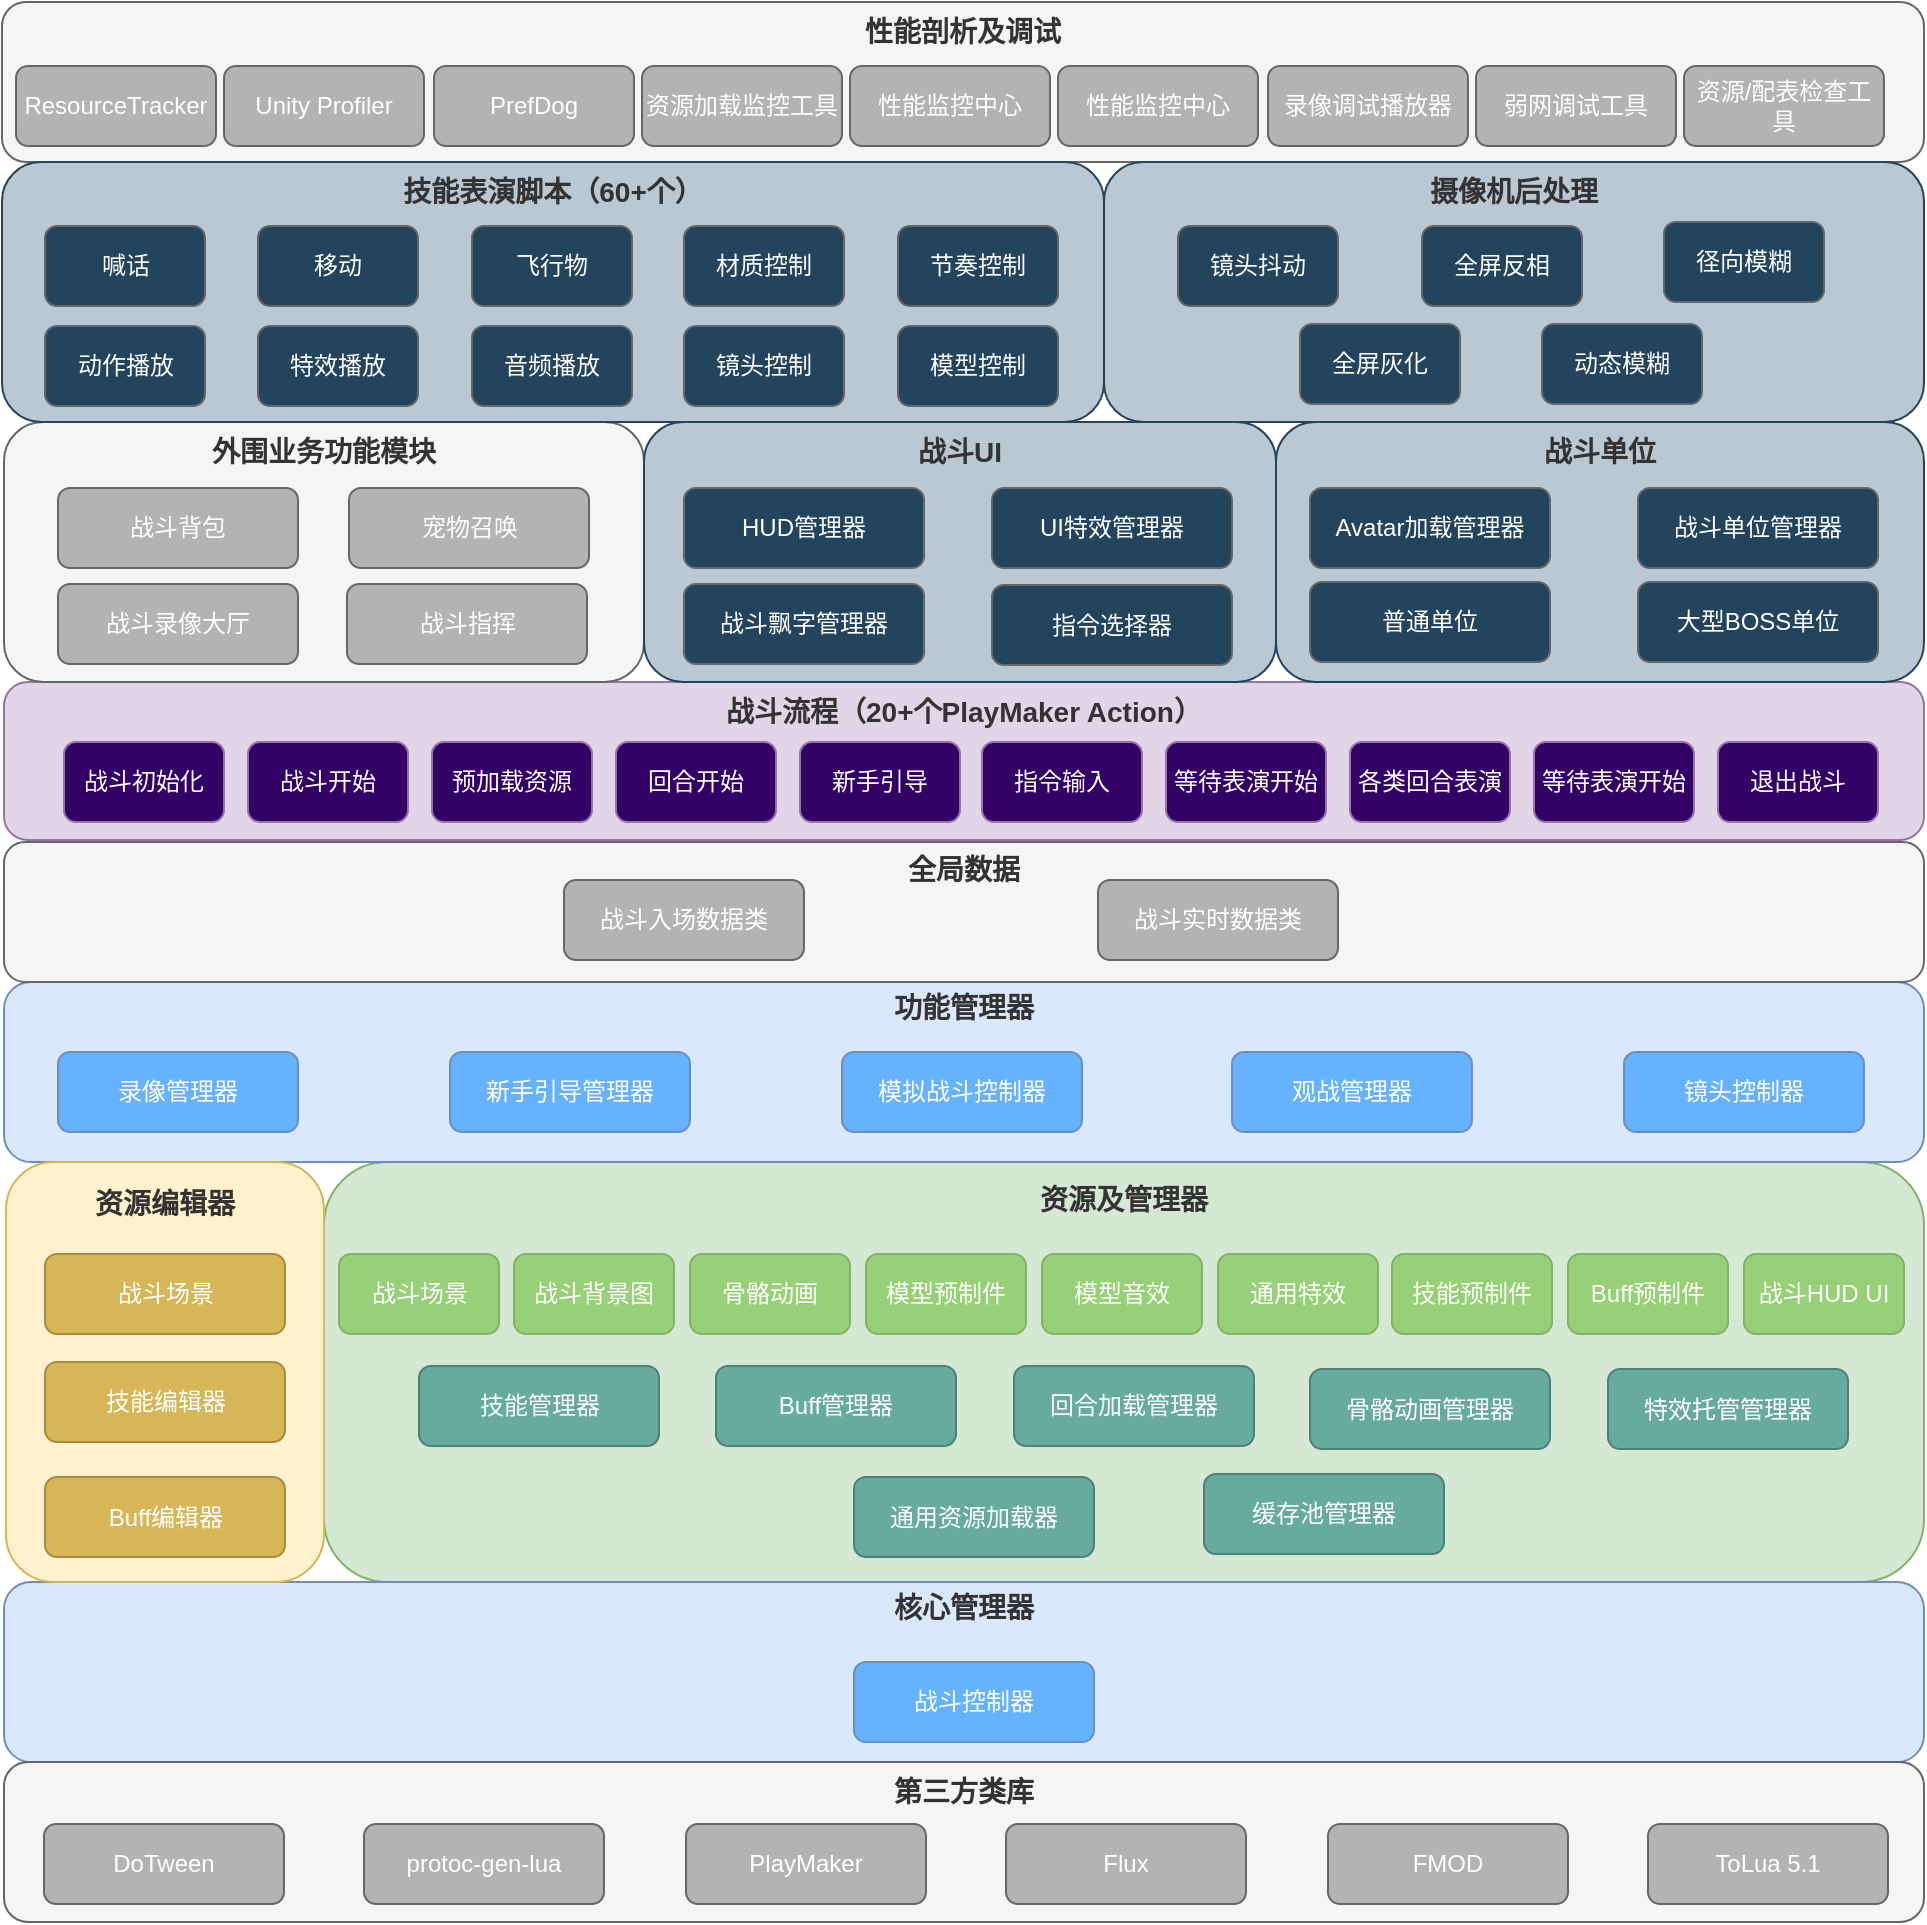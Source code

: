 <mxfile version="12.2.3" type="github" pages="1"><diagram id="1tFBjQXxCnJjc-D97ZSx" name="第 1 页"><mxGraphModel dx="1422" dy="745" grid="1" gridSize="10" guides="1" tooltips="1" connect="1" arrows="1" fold="1" page="1" pageScale="1" pageWidth="827" pageHeight="1169" math="0" shadow="0"><root><mxCell id="0"/><mxCell id="1" parent="0"/><mxCell id="dGIeEemJGuZwDW8LSw9N-1" value="&lt;font style=&quot;font-size: 18px&quot;&gt;&lt;b style=&quot;font-size: 14px&quot;&gt;&lt;font color=&quot;#333333&quot; style=&quot;font-size: 14px&quot;&gt;资源及管理器&lt;br&gt;&lt;br&gt;&lt;br&gt;&lt;br&gt;&lt;br&gt;&lt;br&gt;&lt;br&gt;&lt;br&gt;&lt;/font&gt;&lt;/b&gt;&lt;br&gt;&lt;/font&gt;" style="rounded=1;whiteSpace=wrap;html=1;strokeColor=#82b366;fillColor=#d5e8d4;" vertex="1" parent="1"><mxGeometry x="201" y="620" width="800" height="210" as="geometry"/></mxCell><mxCell id="dGIeEemJGuZwDW8LSw9N-2" value="&lt;font style=&quot;font-size: 18px&quot;&gt;&lt;b style=&quot;font-size: 14px&quot;&gt;&lt;font color=&quot;#333333&quot; style=&quot;font-size: 14px&quot;&gt;核心管理器&lt;br&gt;&lt;br&gt;&lt;br&gt;&lt;/font&gt;&lt;/b&gt;&lt;br&gt;&lt;/font&gt;" style="rounded=1;whiteSpace=wrap;html=1;strokeColor=#6c8ebf;fillColor=#dae8fc;" vertex="1" parent="1"><mxGeometry x="41" y="830" width="960" height="90" as="geometry"/></mxCell><mxCell id="dGIeEemJGuZwDW8LSw9N-3" value="&lt;font color=&quot;#ffffff&quot;&gt;战斗控制器&lt;/font&gt;" style="rounded=1;whiteSpace=wrap;html=1;fillColor=#66B2FF;strokeColor=#6c8ebf;" vertex="1" parent="1"><mxGeometry x="466" y="870" width="120" height="40" as="geometry"/></mxCell><mxCell id="dGIeEemJGuZwDW8LSw9N-4" value="&lt;font color=&quot;#ffffff&quot;&gt;骨骼动画管理器&lt;/font&gt;" style="rounded=1;whiteSpace=wrap;html=1;fillColor=#67AB9F;strokeColor=#4D8077;" vertex="1" parent="1"><mxGeometry x="694" y="723.5" width="120" height="40" as="geometry"/></mxCell><mxCell id="dGIeEemJGuZwDW8LSw9N-5" value="&lt;font color=&quot;#ffffff&quot;&gt;缓存池管理器&lt;/font&gt;" style="rounded=1;whiteSpace=wrap;html=1;fillColor=#67AB9F;strokeColor=#4D8077;" vertex="1" parent="1"><mxGeometry x="641" y="776" width="120" height="40" as="geometry"/></mxCell><mxCell id="dGIeEemJGuZwDW8LSw9N-6" value="&lt;font color=&quot;#ffffff&quot;&gt;回合加载管理器&lt;/font&gt;" style="rounded=1;whiteSpace=wrap;html=1;fillColor=#67AB9F;strokeColor=#4D8077;" vertex="1" parent="1"><mxGeometry x="546" y="722" width="120" height="40" as="geometry"/></mxCell><mxCell id="dGIeEemJGuZwDW8LSw9N-7" value="&lt;font style=&quot;font-size: 14px&quot;&gt;&lt;font color=&quot;#333333&quot; style=&quot;font-size: 14px&quot;&gt;&lt;b&gt;第三方类库&lt;br&gt;&lt;/b&gt;&lt;/font&gt;&lt;br&gt;&lt;br&gt;&lt;br&gt;&lt;/font&gt;" style="rounded=1;whiteSpace=wrap;html=1;strokeColor=#666666;fillColor=#f5f5f5;fontColor=#333333;" vertex="1" parent="1"><mxGeometry x="41" y="920" width="960" height="80" as="geometry"/></mxCell><mxCell id="dGIeEemJGuZwDW8LSw9N-8" value="&lt;font color=&quot;#ffffff&quot;&gt;特效托管管理器&lt;/font&gt;" style="rounded=1;whiteSpace=wrap;html=1;fillColor=#67AB9F;strokeColor=#4D8077;" vertex="1" parent="1"><mxGeometry x="843" y="723.5" width="120" height="40" as="geometry"/></mxCell><mxCell id="dGIeEemJGuZwDW8LSw9N-9" value="&lt;font color=&quot;#ffffff&quot;&gt;DoTween&lt;/font&gt;" style="rounded=1;whiteSpace=wrap;html=1;fillColor=#B3B3B3;strokeColor=#666666;fontColor=#333333;" vertex="1" parent="1"><mxGeometry x="61" y="951" width="120" height="40" as="geometry"/></mxCell><mxCell id="dGIeEemJGuZwDW8LSw9N-10" value="&lt;span style=&quot;text-align: left ; white-space: nowrap&quot;&gt;&lt;font color=&quot;#ffffff&quot;&gt;protoc-gen-lua&lt;/font&gt;&lt;/span&gt;" style="rounded=1;whiteSpace=wrap;html=1;fillColor=#B3B3B3;strokeColor=#666666;fontColor=#333333;" vertex="1" parent="1"><mxGeometry x="221" y="951" width="120" height="40" as="geometry"/></mxCell><mxCell id="dGIeEemJGuZwDW8LSw9N-11" value="&lt;span style=&quot;text-align: left ; white-space: nowrap&quot;&gt;&lt;font color=&quot;#ffffff&quot;&gt;PlayMaker&lt;br&gt;&lt;/font&gt;&lt;/span&gt;" style="rounded=1;whiteSpace=wrap;html=1;fillColor=#B3B3B3;strokeColor=#666666;fontColor=#333333;" vertex="1" parent="1"><mxGeometry x="382" y="951" width="120" height="40" as="geometry"/></mxCell><mxCell id="dGIeEemJGuZwDW8LSw9N-12" value="&lt;span style=&quot;text-align: left ; white-space: nowrap&quot;&gt;&lt;font color=&quot;#ffffff&quot;&gt;Flux&lt;br&gt;&lt;/font&gt;&lt;/span&gt;" style="rounded=1;whiteSpace=wrap;html=1;fillColor=#B3B3B3;strokeColor=#666666;fontColor=#333333;" vertex="1" parent="1"><mxGeometry x="542" y="951" width="120" height="40" as="geometry"/></mxCell><mxCell id="dGIeEemJGuZwDW8LSw9N-13" value="&lt;span style=&quot;text-align: left ; white-space: nowrap&quot;&gt;&lt;font color=&quot;#ffffff&quot;&gt;ToLua 5.1&lt;br&gt;&lt;/font&gt;&lt;/span&gt;" style="rounded=1;whiteSpace=wrap;html=1;fillColor=#B3B3B3;strokeColor=#666666;fontColor=#333333;" vertex="1" parent="1"><mxGeometry x="863" y="951" width="120" height="40" as="geometry"/></mxCell><mxCell id="dGIeEemJGuZwDW8LSw9N-14" value="&lt;font color=&quot;#ffffff&quot;&gt;骨骼动画&lt;/font&gt;" style="rounded=1;whiteSpace=wrap;html=1;fillColor=#97D077;strokeColor=#82B366;" vertex="1" parent="1"><mxGeometry x="384" y="666" width="80" height="40" as="geometry"/></mxCell><mxCell id="dGIeEemJGuZwDW8LSw9N-15" value="&lt;font color=&quot;#ffffff&quot;&gt;模型预制件&lt;/font&gt;" style="rounded=1;whiteSpace=wrap;html=1;fillColor=#97D077;strokeColor=#82B366;" vertex="1" parent="1"><mxGeometry x="472" y="666" width="80" height="40" as="geometry"/></mxCell><mxCell id="dGIeEemJGuZwDW8LSw9N-16" value="&lt;font color=&quot;#ffffff&quot;&gt;Buff预制件&lt;/font&gt;" style="rounded=1;whiteSpace=wrap;html=1;fillColor=#97D077;strokeColor=#82B366;" vertex="1" parent="1"><mxGeometry x="823" y="666" width="80" height="40" as="geometry"/></mxCell><mxCell id="dGIeEemJGuZwDW8LSw9N-17" value="&lt;font color=&quot;#ffffff&quot;&gt;通用特效&lt;/font&gt;" style="rounded=1;whiteSpace=wrap;html=1;fillColor=#97D077;strokeColor=#82B366;" vertex="1" parent="1"><mxGeometry x="648" y="666" width="80" height="40" as="geometry"/></mxCell><mxCell id="dGIeEemJGuZwDW8LSw9N-18" value="&lt;font color=&quot;#ffffff&quot;&gt;战斗场景&lt;/font&gt;" style="rounded=1;whiteSpace=wrap;html=1;fillColor=#97D077;strokeColor=#82B366;" vertex="1" parent="1"><mxGeometry x="208.5" y="666" width="80" height="40" as="geometry"/></mxCell><mxCell id="dGIeEemJGuZwDW8LSw9N-19" value="&lt;font color=&quot;#ffffff&quot;&gt;技能预制件&lt;/font&gt;" style="rounded=1;whiteSpace=wrap;html=1;fillColor=#97D077;strokeColor=#82B366;" vertex="1" parent="1"><mxGeometry x="735" y="666" width="80" height="40" as="geometry"/></mxCell><mxCell id="dGIeEemJGuZwDW8LSw9N-20" value="&lt;font color=&quot;#ffffff&quot;&gt;战斗HUD UI&lt;br&gt;&lt;/font&gt;" style="rounded=1;whiteSpace=wrap;html=1;fillColor=#97D077;strokeColor=#82B366;" vertex="1" parent="1"><mxGeometry x="911" y="666" width="80" height="40" as="geometry"/></mxCell><mxCell id="dGIeEemJGuZwDW8LSw9N-21" value="&lt;font color=&quot;#ffffff&quot;&gt;战斗背景图&lt;/font&gt;" style="rounded=1;whiteSpace=wrap;html=1;fillColor=#97D077;strokeColor=#82B366;" vertex="1" parent="1"><mxGeometry x="296" y="666" width="80" height="40" as="geometry"/></mxCell><mxCell id="dGIeEemJGuZwDW8LSw9N-22" value="&lt;font color=&quot;#ffffff&quot;&gt;模型音效&lt;/font&gt;" style="rounded=1;whiteSpace=wrap;html=1;fillColor=#97D077;strokeColor=#82B366;" vertex="1" parent="1"><mxGeometry x="560" y="666" width="80" height="40" as="geometry"/></mxCell><mxCell id="dGIeEemJGuZwDW8LSw9N-23" value="&lt;font color=&quot;#ffffff&quot;&gt;通用资源加载器&lt;/font&gt;" style="rounded=1;whiteSpace=wrap;html=1;fillColor=#67AB9F;strokeColor=#4D8077;" vertex="1" parent="1"><mxGeometry x="466" y="777.5" width="120" height="40" as="geometry"/></mxCell><mxCell id="dGIeEemJGuZwDW8LSw9N-24" value="&lt;font style=&quot;font-size: 18px&quot;&gt;&lt;b style=&quot;font-size: 14px&quot;&gt;&lt;font color=&quot;#333333&quot; style=&quot;font-size: 14px&quot;&gt;功能管理器&lt;br&gt;&lt;br&gt;&lt;br&gt;&lt;/font&gt;&lt;/b&gt;&lt;br&gt;&lt;/font&gt;" style="rounded=1;whiteSpace=wrap;html=1;strokeColor=#6c8ebf;fillColor=#dae8fc;" vertex="1" parent="1"><mxGeometry x="41" y="530" width="960" height="90" as="geometry"/></mxCell><mxCell id="dGIeEemJGuZwDW8LSw9N-25" value="&lt;span style=&quot;color: rgb(255 , 255 , 255)&quot;&gt;录像管理器&lt;/span&gt;" style="rounded=1;whiteSpace=wrap;html=1;fillColor=#66B2FF;strokeColor=#6c8ebf;" vertex="1" parent="1"><mxGeometry x="68" y="565" width="120" height="40" as="geometry"/></mxCell><mxCell id="dGIeEemJGuZwDW8LSw9N-26" value="&lt;span style=&quot;color: rgb(255 , 255 , 255)&quot;&gt;新手引导管理器&lt;/span&gt;" style="rounded=1;whiteSpace=wrap;html=1;fillColor=#66B2FF;strokeColor=#6c8ebf;" vertex="1" parent="1"><mxGeometry x="264" y="565" width="120" height="40" as="geometry"/></mxCell><mxCell id="dGIeEemJGuZwDW8LSw9N-27" value="&lt;span style=&quot;color: rgb(255 , 255 , 255)&quot;&gt;模拟战斗控制器&lt;/span&gt;" style="rounded=1;whiteSpace=wrap;html=1;fillColor=#66B2FF;strokeColor=#6c8ebf;" vertex="1" parent="1"><mxGeometry x="460" y="565" width="120" height="40" as="geometry"/></mxCell><mxCell id="dGIeEemJGuZwDW8LSw9N-28" value="&lt;span style=&quot;color: rgb(255 , 255 , 255)&quot;&gt;观战管理器&lt;/span&gt;" style="rounded=1;whiteSpace=wrap;html=1;fillColor=#66B2FF;strokeColor=#6c8ebf;" vertex="1" parent="1"><mxGeometry x="655" y="565" width="120" height="40" as="geometry"/></mxCell><mxCell id="dGIeEemJGuZwDW8LSw9N-29" value="&lt;span style=&quot;color: rgb(255 , 255 , 255)&quot;&gt;镜头控制器&lt;/span&gt;" style="rounded=1;whiteSpace=wrap;html=1;fillColor=#66B2FF;strokeColor=#6c8ebf;" vertex="1" parent="1"><mxGeometry x="851" y="565" width="120" height="40" as="geometry"/></mxCell><mxCell id="dGIeEemJGuZwDW8LSw9N-30" value="&lt;font style=&quot;font-size: 18px&quot;&gt;&lt;b style=&quot;font-size: 14px&quot;&gt;&lt;font color=&quot;#333333&quot; style=&quot;font-size: 14px&quot;&gt;&lt;br&gt;全局数据&lt;br&gt;&lt;br&gt;&lt;br&gt;&lt;/font&gt;&lt;/b&gt;&lt;br&gt;&lt;/font&gt;" style="rounded=1;whiteSpace=wrap;html=1;strokeColor=#666666;fillColor=#f5f5f5;fontColor=#333333;" vertex="1" parent="1"><mxGeometry x="41" y="460" width="960" height="70" as="geometry"/></mxCell><mxCell id="dGIeEemJGuZwDW8LSw9N-31" value="&lt;font color=&quot;#ffffff&quot;&gt;战斗入场数据类&lt;/font&gt;" style="rounded=1;whiteSpace=wrap;html=1;fillColor=#B3B3B3;strokeColor=#666666;fontColor=#333333;" vertex="1" parent="1"><mxGeometry x="321" y="479" width="120" height="40" as="geometry"/></mxCell><mxCell id="dGIeEemJGuZwDW8LSw9N-32" value="&lt;font color=&quot;#ffffff&quot;&gt;战斗实时数据类&lt;/font&gt;" style="rounded=1;whiteSpace=wrap;html=1;fillColor=#B3B3B3;strokeColor=#666666;fontColor=#333333;" vertex="1" parent="1"><mxGeometry x="588" y="479" width="120" height="40" as="geometry"/></mxCell><mxCell id="dGIeEemJGuZwDW8LSw9N-33" value="&lt;font style=&quot;font-size: 14px&quot;&gt;&lt;b style=&quot;color: rgb(51 , 51 , 51)&quot;&gt;战斗流程（20+个PlayMaker Action）&lt;/b&gt;&lt;b style=&quot;font-size: 14px&quot;&gt;&lt;font color=&quot;#333333&quot; style=&quot;font-size: 14px&quot;&gt;&lt;br&gt;&lt;br&gt;&lt;br&gt;&lt;/font&gt;&lt;/b&gt;&lt;br&gt;&lt;/font&gt;" style="rounded=1;whiteSpace=wrap;html=1;fillColor=#e1d5e7;strokeColor=#9673a6;" vertex="1" parent="1"><mxGeometry x="41" y="380" width="960" height="79" as="geometry"/></mxCell><mxCell id="dGIeEemJGuZwDW8LSw9N-34" value="&lt;span style=&quot;color: rgb(255 , 255 , 255)&quot;&gt;战斗初始化&lt;/span&gt;" style="rounded=1;whiteSpace=wrap;html=1;fillColor=#330066;strokeColor=#9673A6;" vertex="1" parent="1"><mxGeometry x="71" y="410" width="80" height="40" as="geometry"/></mxCell><mxCell id="dGIeEemJGuZwDW8LSw9N-35" value="&lt;span style=&quot;color: rgb(255 , 255 , 255)&quot;&gt;等待表演开始&lt;/span&gt;" style="rounded=1;whiteSpace=wrap;html=1;fillColor=#330066;strokeColor=#9673A6;" vertex="1" parent="1"><mxGeometry x="806" y="410" width="80" height="40" as="geometry"/></mxCell><mxCell id="dGIeEemJGuZwDW8LSw9N-36" value="&lt;span style=&quot;color: rgb(255 , 255 , 255)&quot;&gt;战斗开始&lt;/span&gt;" style="rounded=1;whiteSpace=wrap;html=1;fillColor=#330066;strokeColor=#9673A6;" vertex="1" parent="1"><mxGeometry x="163" y="410" width="80" height="40" as="geometry"/></mxCell><mxCell id="dGIeEemJGuZwDW8LSw9N-37" value="&lt;span style=&quot;color: rgb(255 , 255 , 255)&quot;&gt;预加载资源&lt;/span&gt;" style="rounded=1;whiteSpace=wrap;html=1;fillColor=#330066;strokeColor=#9673A6;" vertex="1" parent="1"><mxGeometry x="255" y="410" width="80" height="40" as="geometry"/></mxCell><mxCell id="dGIeEemJGuZwDW8LSw9N-38" value="&lt;span style=&quot;color: rgb(255 , 255 , 255)&quot;&gt;回合开始&lt;/span&gt;" style="rounded=1;whiteSpace=wrap;html=1;fillColor=#330066;strokeColor=#9673A6;" vertex="1" parent="1"><mxGeometry x="347" y="410" width="80" height="40" as="geometry"/></mxCell><mxCell id="dGIeEemJGuZwDW8LSw9N-39" value="&lt;span style=&quot;color: rgb(255 , 255 , 255)&quot;&gt;新手引导&lt;/span&gt;" style="rounded=1;whiteSpace=wrap;html=1;fillColor=#330066;strokeColor=#9673A6;" vertex="1" parent="1"><mxGeometry x="439" y="410" width="80" height="40" as="geometry"/></mxCell><mxCell id="dGIeEemJGuZwDW8LSw9N-40" value="&lt;span style=&quot;color: rgb(255 , 255 , 255)&quot;&gt;指令输入&lt;/span&gt;" style="rounded=1;whiteSpace=wrap;html=1;fillColor=#330066;strokeColor=#9673A6;" vertex="1" parent="1"><mxGeometry x="530" y="410" width="80" height="40" as="geometry"/></mxCell><mxCell id="dGIeEemJGuZwDW8LSw9N-41" value="&lt;font color=&quot;#ffffff&quot;&gt;等待表演开始&lt;/font&gt;" style="rounded=1;whiteSpace=wrap;html=1;fillColor=#330066;strokeColor=#9673A6;" vertex="1" parent="1"><mxGeometry x="622" y="410" width="80" height="40" as="geometry"/></mxCell><mxCell id="dGIeEemJGuZwDW8LSw9N-42" value="&lt;font color=&quot;#ffffff&quot;&gt;各类回合表演&lt;/font&gt;" style="rounded=1;whiteSpace=wrap;html=1;fillColor=#330066;strokeColor=#9673A6;" vertex="1" parent="1"><mxGeometry x="714" y="410" width="80" height="40" as="geometry"/></mxCell><mxCell id="dGIeEemJGuZwDW8LSw9N-43" value="&lt;span style=&quot;color: rgb(255 , 255 , 255)&quot;&gt;退出战斗&lt;/span&gt;" style="rounded=1;whiteSpace=wrap;html=1;fillColor=#330066;strokeColor=#9673A6;" vertex="1" parent="1"><mxGeometry x="898" y="410" width="80" height="40" as="geometry"/></mxCell><mxCell id="dGIeEemJGuZwDW8LSw9N-44" value="&lt;font style=&quot;font-size: 14px&quot;&gt;&lt;b style=&quot;color: rgb(51 , 51 , 51)&quot;&gt;资源编辑器&lt;/b&gt;&lt;b style=&quot;font-size: 14px&quot;&gt;&lt;font color=&quot;#333333&quot; style=&quot;font-size: 14px&quot;&gt;&lt;br&gt;&lt;br&gt;&lt;br&gt;&lt;br&gt;&lt;br&gt;&lt;br&gt;&lt;br&gt;&lt;br&gt;&lt;br&gt;&lt;br&gt;&lt;/font&gt;&lt;/b&gt;&lt;br&gt;&lt;/font&gt;" style="rounded=1;whiteSpace=wrap;html=1;fillColor=#FFF2CC;strokeColor=#d6b656;" vertex="1" parent="1"><mxGeometry x="42" y="620" width="159" height="210" as="geometry"/></mxCell><mxCell id="dGIeEemJGuZwDW8LSw9N-45" value="&lt;font color=&quot;#ffffff&quot;&gt;战斗场景&lt;/font&gt;" style="rounded=1;whiteSpace=wrap;html=1;fillColor=#D6B656;strokeColor=#A68C42;" vertex="1" parent="1"><mxGeometry x="61.5" y="666" width="120" height="40" as="geometry"/></mxCell><mxCell id="dGIeEemJGuZwDW8LSw9N-46" value="&lt;font color=&quot;#ffffff&quot;&gt;技能编辑器&lt;/font&gt;" style="rounded=1;whiteSpace=wrap;html=1;fillColor=#D6B656;strokeColor=#A68C42;fontColor=#ffffff;" vertex="1" parent="1"><mxGeometry x="61.5" y="720" width="120" height="40" as="geometry"/></mxCell><mxCell id="dGIeEemJGuZwDW8LSw9N-47" value="&lt;font color=&quot;#ffffff&quot;&gt;Buff编辑器&lt;/font&gt;" style="rounded=1;whiteSpace=wrap;html=1;fillColor=#D6B656;strokeColor=#A68C42;fontColor=#ffffff;" vertex="1" parent="1"><mxGeometry x="61.5" y="777.5" width="120" height="40" as="geometry"/></mxCell><mxCell id="dGIeEemJGuZwDW8LSw9N-48" value="&lt;font style=&quot;font-size: 14px&quot;&gt;&lt;b style=&quot;color: rgb(51 , 51 , 51)&quot;&gt;外围业务功能模块&lt;/b&gt;&lt;b style=&quot;font-size: 14px&quot;&gt;&lt;font color=&quot;#333333&quot; style=&quot;font-size: 14px&quot;&gt;&lt;br&gt;&lt;br&gt;&lt;br&gt;&lt;br&gt;&lt;br&gt;&lt;br&gt;&lt;/font&gt;&lt;/b&gt;&lt;br&gt;&lt;/font&gt;" style="rounded=1;whiteSpace=wrap;html=1;fillColor=#f5f5f5;strokeColor=#666666;fontColor=#333333;" vertex="1" parent="1"><mxGeometry x="41" y="250" width="320" height="130" as="geometry"/></mxCell><mxCell id="dGIeEemJGuZwDW8LSw9N-49" value="&lt;font color=&quot;#ffffff&quot;&gt;战斗背包&lt;/font&gt;" style="rounded=1;whiteSpace=wrap;html=1;fillColor=#B3B3B3;strokeColor=#666666;fontColor=#333333;" vertex="1" parent="1"><mxGeometry x="68" y="283" width="120" height="40" as="geometry"/></mxCell><mxCell id="dGIeEemJGuZwDW8LSw9N-50" value="&lt;font color=&quot;#ffffff&quot;&gt;宠物召唤&lt;/font&gt;" style="rounded=1;whiteSpace=wrap;html=1;fillColor=#B3B3B3;strokeColor=#666666;fontColor=#333333;" vertex="1" parent="1"><mxGeometry x="213.5" y="283" width="120" height="40" as="geometry"/></mxCell><mxCell id="dGIeEemJGuZwDW8LSw9N-51" value="&lt;font color=&quot;#ffffff&quot;&gt;战斗录像大厅&lt;/font&gt;" style="rounded=1;whiteSpace=wrap;html=1;fillColor=#B3B3B3;strokeColor=#666666;fontColor=#333333;" vertex="1" parent="1"><mxGeometry x="68" y="331" width="120" height="40" as="geometry"/></mxCell><mxCell id="dGIeEemJGuZwDW8LSw9N-52" value="&lt;font color=&quot;#ffffff&quot;&gt;战斗指挥&lt;/font&gt;" style="rounded=1;whiteSpace=wrap;html=1;fillColor=#B3B3B3;strokeColor=#666666;fontColor=#333333;" vertex="1" parent="1"><mxGeometry x="212.5" y="331" width="120" height="40" as="geometry"/></mxCell><mxCell id="dGIeEemJGuZwDW8LSw9N-53" value="&lt;font style=&quot;font-size: 14px&quot;&gt;&lt;b style=&quot;color: rgb(51 , 51 , 51)&quot;&gt;战斗UI&lt;/b&gt;&lt;b style=&quot;font-size: 14px&quot;&gt;&lt;font color=&quot;#333333&quot; style=&quot;font-size: 14px&quot;&gt;&lt;br&gt;&lt;br&gt;&lt;br&gt;&lt;br&gt;&lt;br&gt;&lt;br&gt;&lt;/font&gt;&lt;/b&gt;&lt;br&gt;&lt;/font&gt;" style="rounded=1;whiteSpace=wrap;html=1;fillColor=#bac8d3;strokeColor=#23445d;" vertex="1" parent="1"><mxGeometry x="361" y="250" width="316" height="130" as="geometry"/></mxCell><mxCell id="dGIeEemJGuZwDW8LSw9N-54" value="&lt;font color=&quot;#ffffff&quot;&gt;HUD管理器&lt;/font&gt;" style="rounded=1;whiteSpace=wrap;html=1;fillColor=#23445D;strokeColor=#666666;fontColor=#333333;" vertex="1" parent="1"><mxGeometry x="381" y="283" width="120" height="40" as="geometry"/></mxCell><mxCell id="dGIeEemJGuZwDW8LSw9N-55" value="&lt;font color=&quot;#ffffff&quot;&gt;UI特效管理器&lt;/font&gt;" style="rounded=1;whiteSpace=wrap;html=1;fillColor=#23445D;strokeColor=#666666;fontColor=#333333;" vertex="1" parent="1"><mxGeometry x="535" y="283" width="120" height="40" as="geometry"/></mxCell><mxCell id="dGIeEemJGuZwDW8LSw9N-56" value="&lt;font color=&quot;#ffffff&quot;&gt;战斗飘字管理器&lt;/font&gt;" style="rounded=1;whiteSpace=wrap;html=1;fillColor=#23445D;strokeColor=#666666;fontColor=#333333;" vertex="1" parent="1"><mxGeometry x="381" y="331" width="120" height="40" as="geometry"/></mxCell><mxCell id="dGIeEemJGuZwDW8LSw9N-57" value="&lt;font color=&quot;#ffffff&quot;&gt;指令选择器&lt;/font&gt;" style="rounded=1;whiteSpace=wrap;html=1;fillColor=#23445D;strokeColor=#666666;fontColor=#333333;" vertex="1" parent="1"><mxGeometry x="535" y="331.5" width="120" height="40" as="geometry"/></mxCell><mxCell id="dGIeEemJGuZwDW8LSw9N-58" value="&lt;font style=&quot;font-size: 14px&quot;&gt;&lt;b style=&quot;color: rgb(51 , 51 , 51)&quot;&gt;战斗单位&lt;/b&gt;&lt;b style=&quot;font-size: 14px&quot;&gt;&lt;font color=&quot;#333333&quot; style=&quot;font-size: 14px&quot;&gt;&lt;br&gt;&lt;br&gt;&lt;br&gt;&lt;br&gt;&lt;br&gt;&lt;br&gt;&lt;/font&gt;&lt;/b&gt;&lt;br&gt;&lt;/font&gt;" style="rounded=1;whiteSpace=wrap;html=1;fillColor=#bac8d3;strokeColor=#23445d;" vertex="1" parent="1"><mxGeometry x="677" y="250" width="324" height="130" as="geometry"/></mxCell><mxCell id="dGIeEemJGuZwDW8LSw9N-59" value="&lt;font color=&quot;#ffffff&quot;&gt;Avatar加载管理器&lt;/font&gt;" style="rounded=1;whiteSpace=wrap;html=1;fillColor=#23445D;strokeColor=#666666;" vertex="1" parent="1"><mxGeometry x="694" y="283" width="120" height="40" as="geometry"/></mxCell><mxCell id="dGIeEemJGuZwDW8LSw9N-60" value="&lt;font color=&quot;#ffffff&quot;&gt;战斗单位管理器&lt;/font&gt;" style="rounded=1;whiteSpace=wrap;html=1;fillColor=#23445D;strokeColor=#666666;" vertex="1" parent="1"><mxGeometry x="858" y="283" width="120" height="40" as="geometry"/></mxCell><mxCell id="dGIeEemJGuZwDW8LSw9N-61" value="&lt;font color=&quot;#ffffff&quot;&gt;普通单位&lt;/font&gt;" style="rounded=1;whiteSpace=wrap;html=1;fillColor=#23445D;strokeColor=#666666;" vertex="1" parent="1"><mxGeometry x="694" y="330" width="120" height="40" as="geometry"/></mxCell><mxCell id="dGIeEemJGuZwDW8LSw9N-62" value="&lt;font color=&quot;#ffffff&quot;&gt;大型BOSS单位&lt;/font&gt;" style="rounded=1;whiteSpace=wrap;html=1;fillColor=#23445D;strokeColor=#666666;" vertex="1" parent="1"><mxGeometry x="858" y="330" width="120" height="40" as="geometry"/></mxCell><mxCell id="dGIeEemJGuZwDW8LSw9N-63" value="&lt;font style=&quot;font-size: 14px&quot;&gt;&lt;b&gt;性能剖析及调试&lt;/b&gt;&lt;b style=&quot;font-size: 14px&quot;&gt;&lt;font color=&quot;#333333&quot; style=&quot;font-size: 14px&quot;&gt;&lt;br&gt;&lt;br&gt;&lt;br&gt;&lt;/font&gt;&lt;/b&gt;&lt;br&gt;&lt;/font&gt;" style="rounded=1;whiteSpace=wrap;html=1;fillColor=#f5f5f5;strokeColor=#666666;fontColor=#333333;" vertex="1" parent="1"><mxGeometry x="40" y="40" width="961" height="80" as="geometry"/></mxCell><mxCell id="dGIeEemJGuZwDW8LSw9N-64" value="&lt;span style=&quot;color: rgb(255 , 255 , 255)&quot;&gt;&lt;font style=&quot;font-size: 12px&quot;&gt;ResourceTracker&lt;/font&gt;&lt;/span&gt;" style="rounded=1;whiteSpace=wrap;html=1;fillColor=#B3B3B3;strokeColor=#666666;fontColor=#333333;" vertex="1" parent="1"><mxGeometry x="47" y="72" width="100" height="40" as="geometry"/></mxCell><mxCell id="dGIeEemJGuZwDW8LSw9N-65" value="&lt;span style=&quot;color: rgb(255 , 255 , 255)&quot;&gt;Unity Profiler&lt;/span&gt;" style="rounded=1;whiteSpace=wrap;html=1;fillColor=#B3B3B3;strokeColor=#666666;fontColor=#333333;" vertex="1" parent="1"><mxGeometry x="151" y="72" width="100" height="40" as="geometry"/></mxCell><mxCell id="dGIeEemJGuZwDW8LSw9N-66" value="&lt;span style=&quot;color: rgb(255 , 255 , 255)&quot;&gt;PrefDog&lt;/span&gt;" style="rounded=1;whiteSpace=wrap;html=1;fillColor=#B3B3B3;strokeColor=#666666;fontColor=#333333;" vertex="1" parent="1"><mxGeometry x="256" y="72" width="100" height="40" as="geometry"/></mxCell><mxCell id="dGIeEemJGuZwDW8LSw9N-67" value="&lt;span style=&quot;color: rgb(255 , 255 , 255)&quot;&gt;资源加载监控工具&lt;/span&gt;" style="rounded=1;whiteSpace=wrap;html=1;fillColor=#B3B3B3;strokeColor=#666666;fontColor=#333333;" vertex="1" parent="1"><mxGeometry x="360" y="72" width="100" height="40" as="geometry"/></mxCell><mxCell id="dGIeEemJGuZwDW8LSw9N-68" value="&lt;span style=&quot;color: rgb(255 , 255 , 255)&quot;&gt;性能监控中心&lt;/span&gt;" style="rounded=1;whiteSpace=wrap;html=1;fillColor=#B3B3B3;strokeColor=#666666;fontColor=#333333;" vertex="1" parent="1"><mxGeometry x="464" y="72" width="100" height="40" as="geometry"/></mxCell><mxCell id="dGIeEemJGuZwDW8LSw9N-69" value="&lt;span style=&quot;color: rgb(255 , 255 , 255)&quot;&gt;性能监控中心&lt;/span&gt;" style="rounded=1;whiteSpace=wrap;html=1;fillColor=#B3B3B3;strokeColor=#666666;fontColor=#333333;" vertex="1" parent="1"><mxGeometry x="568" y="72" width="100" height="40" as="geometry"/></mxCell><mxCell id="dGIeEemJGuZwDW8LSw9N-70" value="&lt;span style=&quot;color: rgb(255 , 255 , 255)&quot;&gt;录像调试播放器&lt;/span&gt;" style="rounded=1;whiteSpace=wrap;html=1;fillColor=#B3B3B3;strokeColor=#666666;fontColor=#333333;" vertex="1" parent="1"><mxGeometry x="673" y="72" width="100" height="40" as="geometry"/></mxCell><mxCell id="dGIeEemJGuZwDW8LSw9N-71" value="&lt;span style=&quot;color: rgb(255 , 255 , 255)&quot;&gt;弱网调试工具&lt;/span&gt;" style="rounded=1;whiteSpace=wrap;html=1;fillColor=#B3B3B3;strokeColor=#666666;fontColor=#333333;" vertex="1" parent="1"><mxGeometry x="777" y="72" width="100" height="40" as="geometry"/></mxCell><mxCell id="dGIeEemJGuZwDW8LSw9N-72" value="&lt;span style=&quot;color: rgb(255 , 255 , 255)&quot;&gt;资源/配表检查工具&lt;/span&gt;" style="rounded=1;whiteSpace=wrap;html=1;fillColor=#B3B3B3;strokeColor=#666666;fontColor=#333333;" vertex="1" parent="1"><mxGeometry x="881" y="72" width="100" height="40" as="geometry"/></mxCell><mxCell id="dGIeEemJGuZwDW8LSw9N-73" value="&lt;font style=&quot;font-size: 14px&quot;&gt;&lt;b&gt;&lt;font color=&quot;#333333&quot; style=&quot;font-size: 14px&quot;&gt;技能表演脚本（&lt;/font&gt;&lt;/b&gt;&lt;b&gt;&lt;font color=&quot;#333333&quot; style=&quot;font-size: 14px&quot;&gt;60+个&lt;/font&gt;&lt;/b&gt;&lt;b&gt;&lt;font color=&quot;#333333&quot; style=&quot;font-size: 14px&quot;&gt;）&lt;/font&gt;&lt;/b&gt;&lt;b style=&quot;font-size: 14px&quot;&gt;&lt;font color=&quot;#333333&quot; style=&quot;font-size: 14px&quot;&gt;&lt;br&gt;&lt;br&gt;&lt;br&gt;&lt;br&gt;&lt;/font&gt;&lt;/b&gt;&lt;br&gt;&lt;br&gt;&lt;br&gt;&lt;/font&gt;" style="rounded=1;whiteSpace=wrap;html=1;fillColor=#bac8d3;strokeColor=#23445d;" vertex="1" parent="1"><mxGeometry x="40" y="120" width="551" height="130" as="geometry"/></mxCell><mxCell id="dGIeEemJGuZwDW8LSw9N-74" value="&lt;font color=&quot;#ffffff&quot;&gt;喊话&lt;/font&gt;" style="rounded=1;whiteSpace=wrap;html=1;fillColor=#23445D;strokeColor=#666666;" vertex="1" parent="1"><mxGeometry x="61.5" y="152" width="80" height="40" as="geometry"/></mxCell><mxCell id="dGIeEemJGuZwDW8LSw9N-75" value="&lt;font color=&quot;#ffffff&quot;&gt;移动&lt;/font&gt;" style="rounded=1;whiteSpace=wrap;html=1;fillColor=#23445D;strokeColor=#666666;" vertex="1" parent="1"><mxGeometry x="168" y="152" width="80" height="40" as="geometry"/></mxCell><mxCell id="dGIeEemJGuZwDW8LSw9N-76" value="&lt;font color=&quot;#ffffff&quot;&gt;飞行物&lt;/font&gt;" style="rounded=1;whiteSpace=wrap;html=1;fillColor=#23445D;strokeColor=#666666;" vertex="1" parent="1"><mxGeometry x="275" y="152" width="80" height="40" as="geometry"/></mxCell><mxCell id="dGIeEemJGuZwDW8LSw9N-77" value="&lt;font color=&quot;#ffffff&quot;&gt;材质控制&lt;/font&gt;" style="rounded=1;whiteSpace=wrap;html=1;fillColor=#23445D;strokeColor=#666666;" vertex="1" parent="1"><mxGeometry x="381" y="152" width="80" height="40" as="geometry"/></mxCell><mxCell id="dGIeEemJGuZwDW8LSw9N-78" value="&lt;font color=&quot;#ffffff&quot;&gt;节奏控制&lt;/font&gt;" style="rounded=1;whiteSpace=wrap;html=1;fillColor=#23445D;strokeColor=#666666;" vertex="1" parent="1"><mxGeometry x="488" y="152" width="80" height="40" as="geometry"/></mxCell><mxCell id="dGIeEemJGuZwDW8LSw9N-79" value="&lt;font color=&quot;#ffffff&quot;&gt;动作播放&lt;/font&gt;" style="rounded=1;whiteSpace=wrap;html=1;fillColor=#23445D;strokeColor=#666666;" vertex="1" parent="1"><mxGeometry x="61.5" y="202" width="80" height="40" as="geometry"/></mxCell><mxCell id="dGIeEemJGuZwDW8LSw9N-80" value="&lt;font color=&quot;#ffffff&quot;&gt;特效播放&lt;/font&gt;" style="rounded=1;whiteSpace=wrap;html=1;fillColor=#23445D;strokeColor=#666666;" vertex="1" parent="1"><mxGeometry x="168" y="202" width="80" height="40" as="geometry"/></mxCell><mxCell id="dGIeEemJGuZwDW8LSw9N-81" value="&lt;font color=&quot;#ffffff&quot;&gt;音频播放&lt;/font&gt;" style="rounded=1;whiteSpace=wrap;html=1;fillColor=#23445D;strokeColor=#666666;" vertex="1" parent="1"><mxGeometry x="275" y="202" width="80" height="40" as="geometry"/></mxCell><mxCell id="dGIeEemJGuZwDW8LSw9N-82" value="&lt;span style=&quot;color: rgb(255 , 255 , 255)&quot;&gt;镜头控制&lt;/span&gt;" style="rounded=1;whiteSpace=wrap;html=1;fillColor=#23445D;strokeColor=#666666;" vertex="1" parent="1"><mxGeometry x="381" y="202" width="80" height="40" as="geometry"/></mxCell><mxCell id="dGIeEemJGuZwDW8LSw9N-83" value="&lt;span style=&quot;color: rgb(255 , 255 , 255)&quot;&gt;模型控制&lt;/span&gt;" style="rounded=1;whiteSpace=wrap;html=1;fillColor=#23445D;strokeColor=#666666;" vertex="1" parent="1"><mxGeometry x="488" y="202" width="80" height="40" as="geometry"/></mxCell><mxCell id="dGIeEemJGuZwDW8LSw9N-84" value="&lt;font style=&quot;font-size: 14px&quot;&gt;&lt;b style=&quot;font-size: 14px&quot;&gt;&lt;font color=&quot;#333333&quot; style=&quot;font-size: 14px&quot;&gt;摄像机后处理&lt;br&gt;&lt;br&gt;&lt;br&gt;&lt;br&gt;&lt;/font&gt;&lt;/b&gt;&lt;br&gt;&lt;br&gt;&lt;br&gt;&lt;/font&gt;" style="rounded=1;whiteSpace=wrap;html=1;fillColor=#bac8d3;strokeColor=#23445d;" vertex="1" parent="1"><mxGeometry x="591" y="120" width="410" height="130" as="geometry"/></mxCell><mxCell id="dGIeEemJGuZwDW8LSw9N-85" value="&lt;span style=&quot;color: rgb(255 , 255 , 255)&quot;&gt;镜头抖动&lt;/span&gt;" style="rounded=1;whiteSpace=wrap;html=1;fillColor=#23445D;strokeColor=#666666;" vertex="1" parent="1"><mxGeometry x="628" y="152" width="80" height="40" as="geometry"/></mxCell><mxCell id="dGIeEemJGuZwDW8LSw9N-86" value="&lt;span style=&quot;color: rgb(255 , 255 , 255)&quot;&gt;全屏反相&lt;/span&gt;" style="rounded=1;whiteSpace=wrap;html=1;fillColor=#23445D;strokeColor=#666666;" vertex="1" parent="1"><mxGeometry x="750" y="152" width="80" height="40" as="geometry"/></mxCell><mxCell id="dGIeEemJGuZwDW8LSw9N-87" value="&lt;span style=&quot;color: rgb(255 , 255 , 255)&quot;&gt;径向模糊&lt;/span&gt;" style="rounded=1;whiteSpace=wrap;html=1;fillColor=#23445D;strokeColor=#666666;" vertex="1" parent="1"><mxGeometry x="871" y="150" width="80" height="40" as="geometry"/></mxCell><mxCell id="dGIeEemJGuZwDW8LSw9N-88" value="&lt;span style=&quot;color: rgb(255 , 255 , 255)&quot;&gt;全屏灰化&lt;/span&gt;" style="rounded=1;whiteSpace=wrap;html=1;fillColor=#23445D;strokeColor=#666666;" vertex="1" parent="1"><mxGeometry x="689" y="201" width="80" height="40" as="geometry"/></mxCell><mxCell id="dGIeEemJGuZwDW8LSw9N-89" value="&lt;span style=&quot;color: rgb(255 , 255 , 255)&quot;&gt;动态模糊&lt;/span&gt;" style="rounded=1;whiteSpace=wrap;html=1;fillColor=#23445D;strokeColor=#666666;" vertex="1" parent="1"><mxGeometry x="810" y="201" width="80" height="40" as="geometry"/></mxCell><mxCell id="dGIeEemJGuZwDW8LSw9N-90" value="&lt;font color=&quot;#ffffff&quot;&gt;Buff管理器&lt;/font&gt;" style="rounded=1;whiteSpace=wrap;html=1;fillColor=#67AB9F;strokeColor=#4D8077;" vertex="1" parent="1"><mxGeometry x="397" y="722" width="120" height="40" as="geometry"/></mxCell><mxCell id="dGIeEemJGuZwDW8LSw9N-91" value="&lt;font color=&quot;#ffffff&quot;&gt;技能管理器&lt;/font&gt;" style="rounded=1;whiteSpace=wrap;html=1;fillColor=#67AB9F;strokeColor=#4D8077;" vertex="1" parent="1"><mxGeometry x="248.5" y="722" width="120" height="40" as="geometry"/></mxCell><mxCell id="dGIeEemJGuZwDW8LSw9N-92" value="&lt;span style=&quot;text-align: left ; white-space: nowrap&quot;&gt;&lt;font color=&quot;#ffffff&quot;&gt;FMOD&lt;br&gt;&lt;/font&gt;&lt;/span&gt;" style="rounded=1;whiteSpace=wrap;html=1;fillColor=#B3B3B3;strokeColor=#666666;fontColor=#333333;" vertex="1" parent="1"><mxGeometry x="703" y="951" width="120" height="40" as="geometry"/></mxCell></root></mxGraphModel></diagram></mxfile>